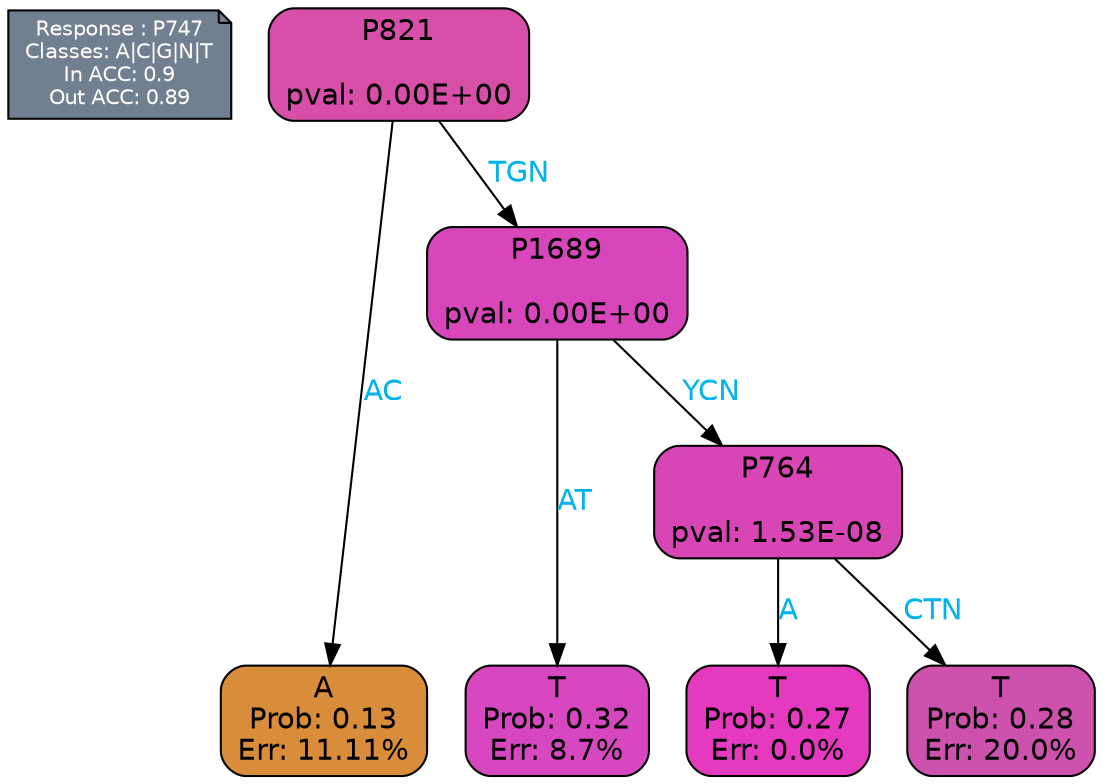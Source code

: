 digraph Tree {
node [shape=box, style="filled, rounded", color="black", fontname=helvetica] ;
graph [ranksep=equally, splines=polylines, bgcolor=transparent, dpi=600] ;
edge [fontname=helvetica] ;
LEGEND [label="Response : P747
Classes: A|C|G|N|T
In ACC: 0.9
Out ACC: 0.89
",shape=note,align=left,style=filled,fillcolor="slategray",fontcolor="white",fontsize=10];1 [label="P821

pval: 0.00E+00", fillcolor="#d74fa9"] ;
2 [label="A
Prob: 0.13
Err: 11.11%", fillcolor="#d98c39"] ;
3 [label="P1689

pval: 0.00E+00", fillcolor="#d746ba"] ;
4 [label="T
Prob: 0.32
Err: 8.7%", fillcolor="#d647c0"] ;
5 [label="P764

pval: 1.53E-08", fillcolor="#d846b6"] ;
6 [label="T
Prob: 0.27
Err: 0.0%", fillcolor="#e539c0"] ;
7 [label="T
Prob: 0.28
Err: 20.0%", fillcolor="#cc52ad"] ;
1 -> 2 [label="AC",fontcolor=deepskyblue2] ;
1 -> 3 [label="TGN",fontcolor=deepskyblue2] ;
3 -> 4 [label="AT",fontcolor=deepskyblue2] ;
3 -> 5 [label="YCN",fontcolor=deepskyblue2] ;
5 -> 6 [label="A",fontcolor=deepskyblue2] ;
5 -> 7 [label="CTN",fontcolor=deepskyblue2] ;
{rank = same; 2;4;6;7;}{rank = same; LEGEND;1;}}